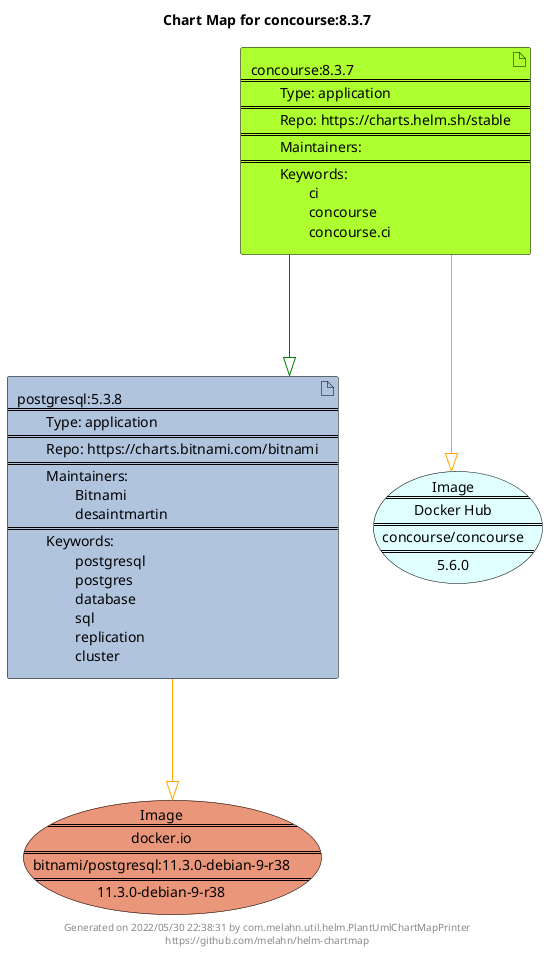 @startuml
skinparam linetype ortho
skinparam backgroundColor white
skinparam usecaseBorderColor black
skinparam usecaseArrowColor LightSlateGray
skinparam artifactBorderColor black
skinparam artifactArrowColor LightSlateGray

title Chart Map for concourse:8.3.7

'There are 2 referenced Helm Charts
artifact "concourse:8.3.7\n====\n\tType: application\n====\n\tRepo: https://charts.helm.sh/stable\n====\n\tMaintainers: \n====\n\tKeywords: \n\t\tci\n\t\tconcourse\n\t\tconcourse.ci" as concourse_8_3_7 #GreenYellow
artifact "postgresql:5.3.8\n====\n\tType: application\n====\n\tRepo: https://charts.bitnami.com/bitnami\n====\n\tMaintainers: \n\t\tBitnami\n\t\tdesaintmartin\n====\n\tKeywords: \n\t\tpostgresql\n\t\tpostgres\n\t\tdatabase\n\t\tsql\n\t\treplication\n\t\tcluster" as postgresql_5_3_8 #LightSteelBlue

'There are 2 referenced Docker Images
usecase "Image\n====\ndocker.io\n====\nbitnami/postgresql:11.3.0-debian-9-r38\n====\n11.3.0-debian-9-r38" as docker_io_bitnami_postgresql_11_3_0_debian_9_r38 #DarkSalmon
usecase "Image\n====\nDocker Hub\n====\nconcourse/concourse\n====\n5.6.0" as concourse_concourse_5_6_0 #LightCyan

'Chart Dependencies
concourse_8_3_7--[#green]-|>postgresql_5_3_8
concourse_8_3_7--[#orange]-|>concourse_concourse_5_6_0
postgresql_5_3_8--[#orange]-|>docker_io_bitnami_postgresql_11_3_0_debian_9_r38

center footer Generated on 2022/05/30 22:38:31 by com.melahn.util.helm.PlantUmlChartMapPrinter\nhttps://github.com/melahn/helm-chartmap
@enduml
